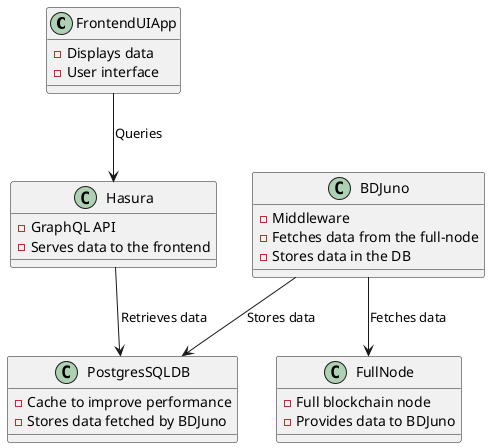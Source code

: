 @startuml
!define RECTANGLE class

RECTANGLE FrontendUIApp {
  - Displays data
  - User interface
}

RECTANGLE PostgresSQLDB {
  - Cache to improve performance
  - Stores data fetched by BDJuno
}

RECTANGLE BDJuno {
  - Middleware
  - Fetches data from the full-node
  - Stores data in the DB
}

RECTANGLE Hasura {
  - GraphQL API
  - Serves data to the frontend
}

RECTANGLE FullNode {
  - Full blockchain node
  - Provides data to BDJuno
}

FrontendUIApp --> Hasura: Queries
Hasura --> PostgresSQLDB: Retrieves data
BDJuno --> PostgresSQLDB: Stores data
BDJuno --> FullNode: Fetches data

@enduml
